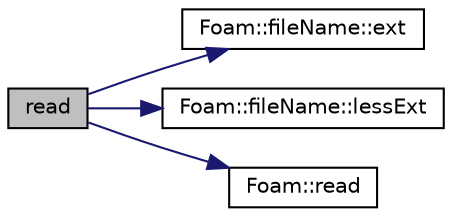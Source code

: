digraph "read"
{
  bgcolor="transparent";
  edge [fontname="Helvetica",fontsize="10",labelfontname="Helvetica",labelfontsize="10"];
  node [fontname="Helvetica",fontsize="10",shape=record];
  rankdir="LR";
  Node1 [label="read",height=0.2,width=0.4,color="black", fillcolor="grey75", style="filled", fontcolor="black"];
  Node1 -> Node2 [color="midnightblue",fontsize="10",style="solid",fontname="Helvetica"];
  Node2 [label="Foam::fileName::ext",height=0.2,width=0.4,color="black",URL="$a00780.html#a949d8ddb08ad72e81d850c28f9c3abfc",tooltip="Return file name extension (part after last .) "];
  Node1 -> Node3 [color="midnightblue",fontsize="10",style="solid",fontname="Helvetica"];
  Node3 [label="Foam::fileName::lessExt",height=0.2,width=0.4,color="black",URL="$a00780.html#a8313eb64672be97529ce588ee8004061",tooltip="Return file name without extension (part before last .) "];
  Node1 -> Node4 [color="midnightblue",fontsize="10",style="solid",fontname="Helvetica"];
  Node4 [label="Foam::read",height=0.2,width=0.4,color="black",URL="$a10725.html#a18efc6d016047ec7c6d5150d913d8c34"];
}
